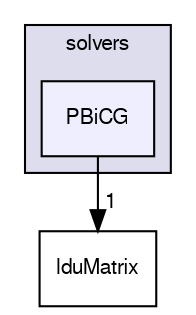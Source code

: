 digraph "src/OpenFOAM/matrices/lduMatrix/solvers/PBiCG" {
  bgcolor=transparent;
  compound=true
  node [ fontsize="10", fontname="FreeSans"];
  edge [ labelfontsize="10", labelfontname="FreeSans"];
  subgraph clusterdir_f03e085f4fe95c9b32f7b904515484f9 {
    graph [ bgcolor="#ddddee", pencolor="black", label="solvers" fontname="FreeSans", fontsize="10", URL="dir_f03e085f4fe95c9b32f7b904515484f9.html"]
  dir_6f52b26daa4acf58fc48792d6d171bff [shape=box, label="PBiCG", style="filled", fillcolor="#eeeeff", pencolor="black", URL="dir_6f52b26daa4acf58fc48792d6d171bff.html"];
  }
  dir_1ce70feb2b06c30ebd4091245573b99e [shape=box label="lduMatrix" URL="dir_1ce70feb2b06c30ebd4091245573b99e.html"];
  dir_6f52b26daa4acf58fc48792d6d171bff->dir_1ce70feb2b06c30ebd4091245573b99e [headlabel="1", labeldistance=1.5 headhref="dir_002038_001985.html"];
}
